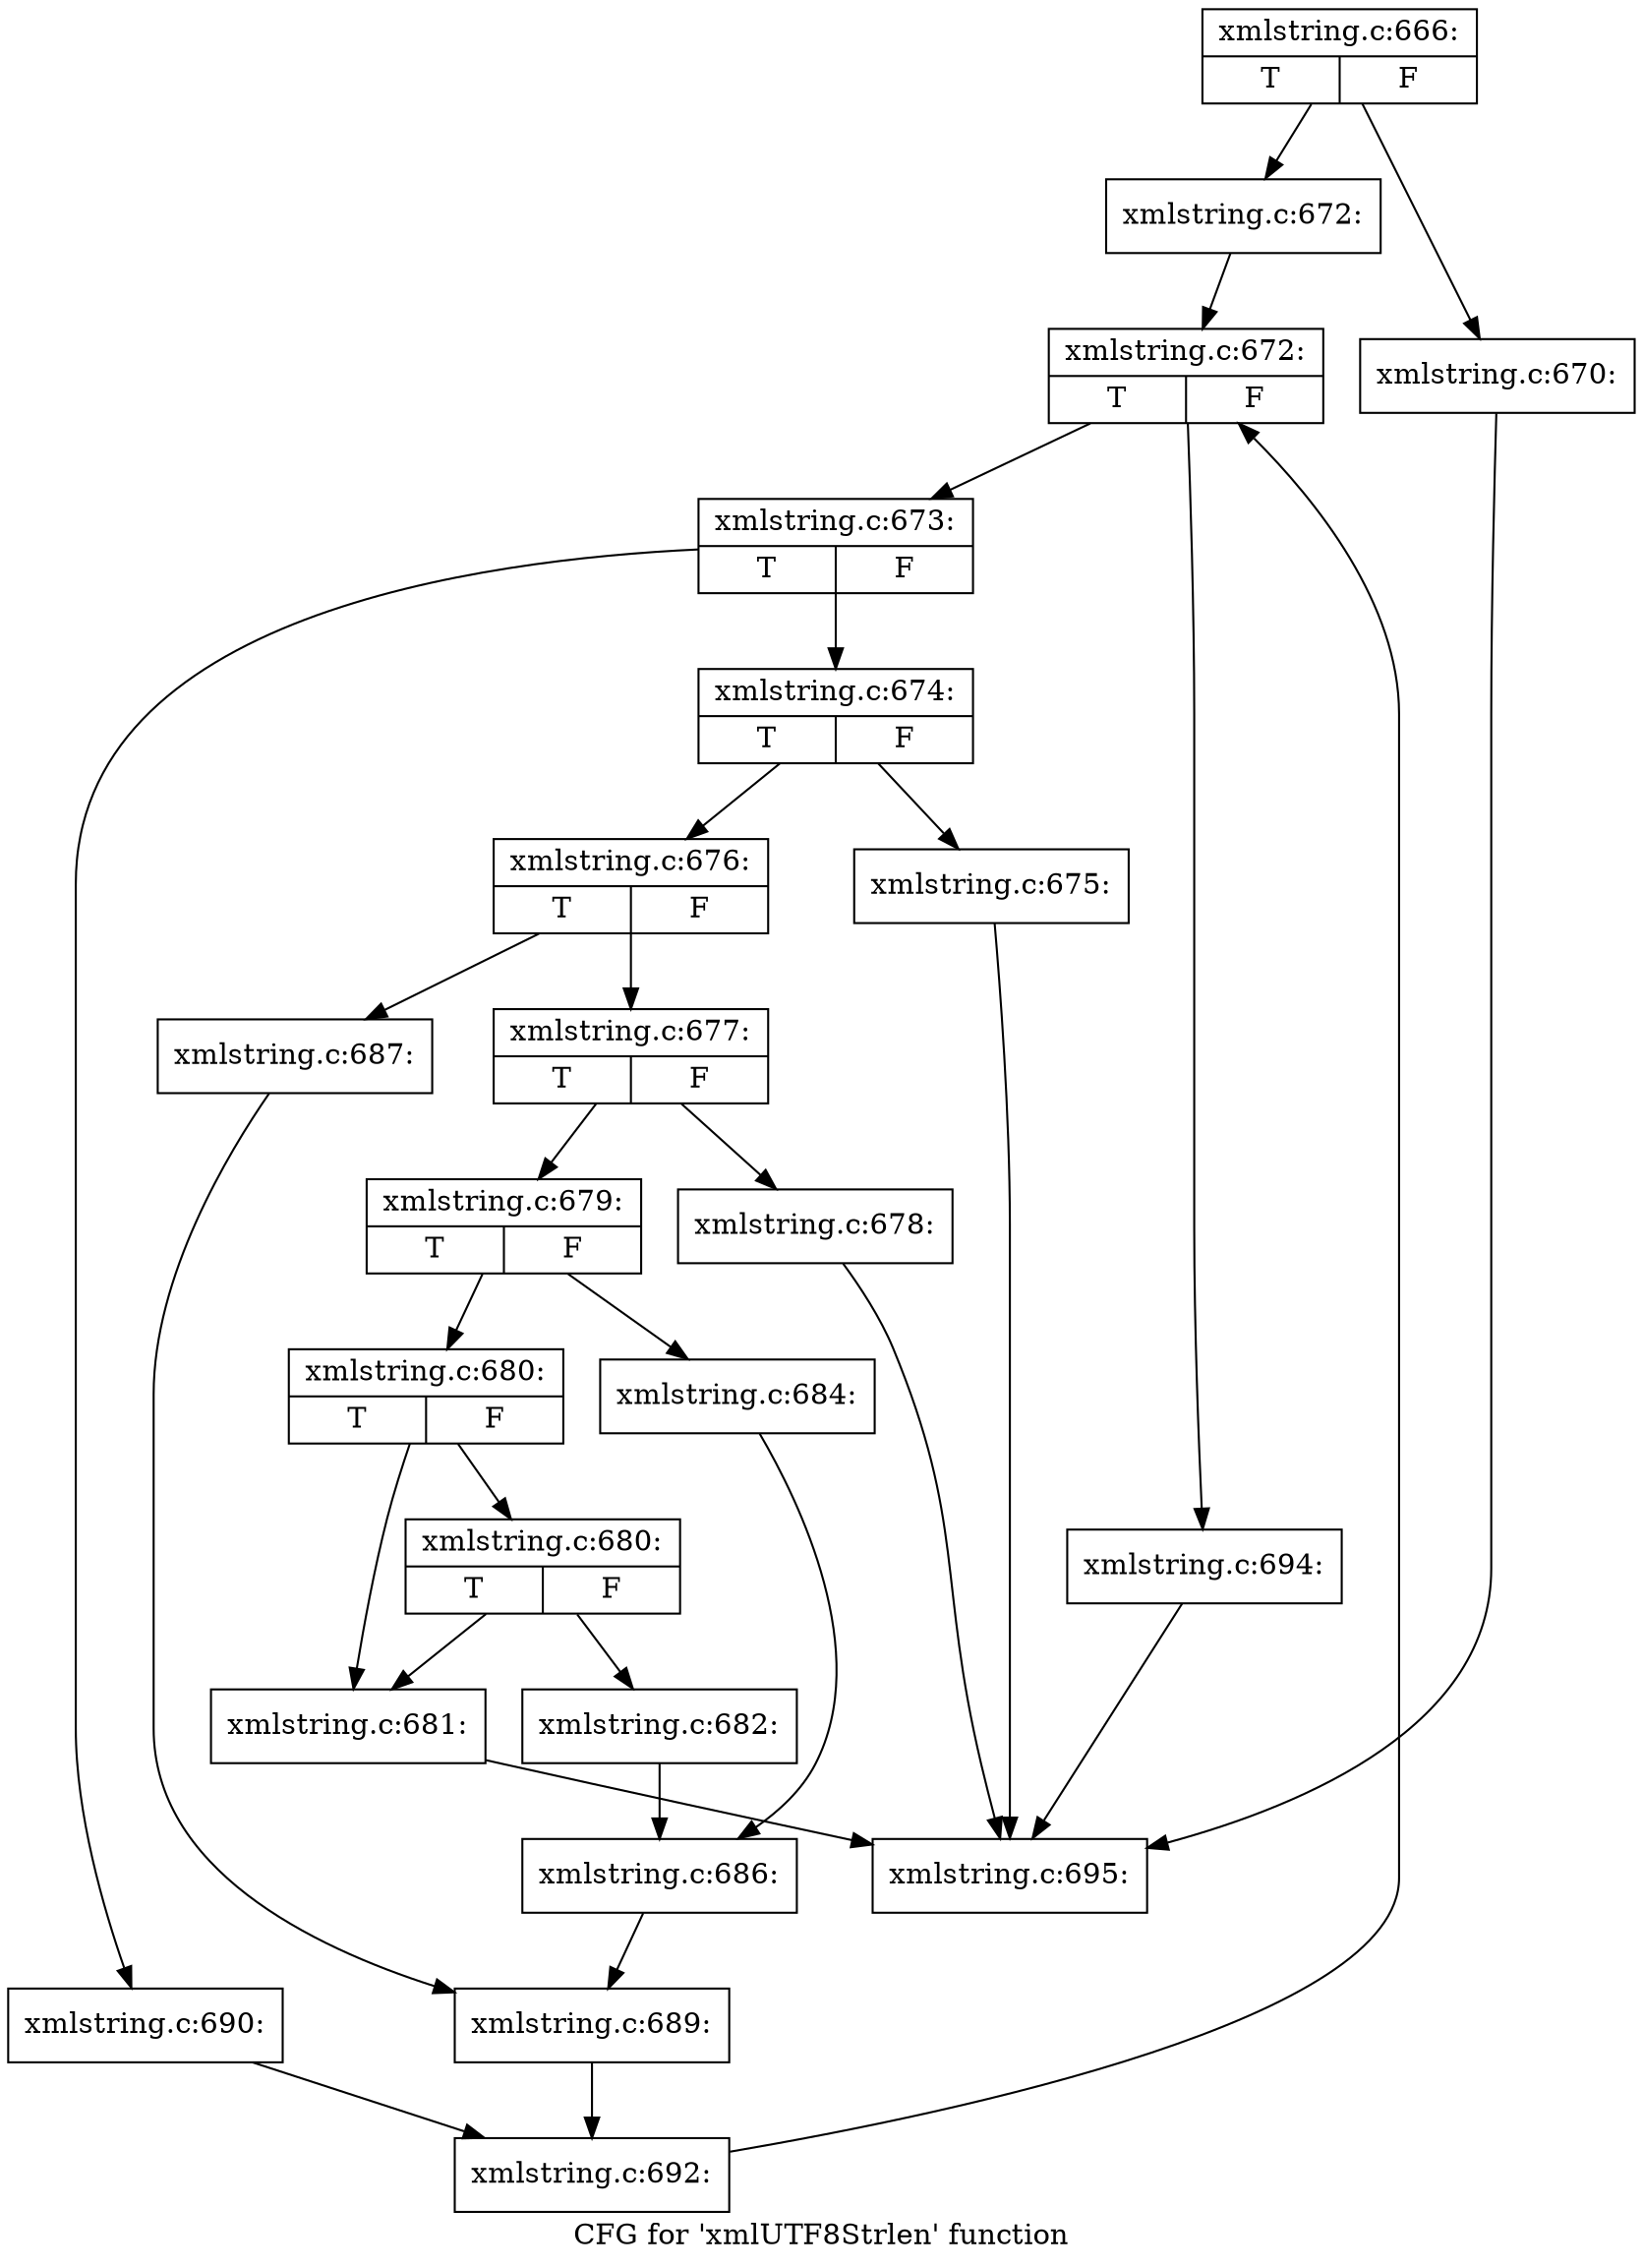 digraph "CFG for 'xmlUTF8Strlen' function" {
	label="CFG for 'xmlUTF8Strlen' function";

	Node0x55c23f829d50 [shape=record,label="{xmlstring.c:666:|{<s0>T|<s1>F}}"];
	Node0x55c23f829d50 -> Node0x55c23f82b000;
	Node0x55c23f829d50 -> Node0x55c23f82b050;
	Node0x55c23f82b000 [shape=record,label="{xmlstring.c:670:}"];
	Node0x55c23f82b000 -> Node0x55c23f829d00;
	Node0x55c23f82b050 [shape=record,label="{xmlstring.c:672:}"];
	Node0x55c23f82b050 -> Node0x55c23f82b4b0;
	Node0x55c23f82b4b0 [shape=record,label="{xmlstring.c:672:|{<s0>T|<s1>F}}"];
	Node0x55c23f82b4b0 -> Node0x55c23f82b920;
	Node0x55c23f82b4b0 -> Node0x55c23f82b690;
	Node0x55c23f82b920 [shape=record,label="{xmlstring.c:673:|{<s0>T|<s1>F}}"];
	Node0x55c23f82b920 -> Node0x55c23f82bb10;
	Node0x55c23f82b920 -> Node0x55c23f82bbb0;
	Node0x55c23f82bb10 [shape=record,label="{xmlstring.c:674:|{<s0>T|<s1>F}}"];
	Node0x55c23f82bb10 -> Node0x55c23f82c030;
	Node0x55c23f82bb10 -> Node0x55c23f82c080;
	Node0x55c23f82c030 [shape=record,label="{xmlstring.c:675:}"];
	Node0x55c23f82c030 -> Node0x55c23f829d00;
	Node0x55c23f82c080 [shape=record,label="{xmlstring.c:676:|{<s0>T|<s1>F}}"];
	Node0x55c23f82c080 -> Node0x55c23f82c810;
	Node0x55c23f82c080 -> Node0x55c23f82c8b0;
	Node0x55c23f82c810 [shape=record,label="{xmlstring.c:677:|{<s0>T|<s1>F}}"];
	Node0x55c23f82c810 -> Node0x55c23f82cf40;
	Node0x55c23f82c810 -> Node0x55c23f82cf90;
	Node0x55c23f82cf40 [shape=record,label="{xmlstring.c:678:}"];
	Node0x55c23f82cf40 -> Node0x55c23f829d00;
	Node0x55c23f82cf90 [shape=record,label="{xmlstring.c:679:|{<s0>T|<s1>F}}"];
	Node0x55c23f82cf90 -> Node0x55c23f82d6c0;
	Node0x55c23f82cf90 -> Node0x55c23f82d760;
	Node0x55c23f82d6c0 [shape=record,label="{xmlstring.c:680:|{<s0>T|<s1>F}}"];
	Node0x55c23f82d6c0 -> Node0x55c23f7c8af0;
	Node0x55c23f82d6c0 -> Node0x55c23f82ded0;
	Node0x55c23f82ded0 [shape=record,label="{xmlstring.c:680:|{<s0>T|<s1>F}}"];
	Node0x55c23f82ded0 -> Node0x55c23f7c8af0;
	Node0x55c23f82ded0 -> Node0x55c23f82de80;
	Node0x55c23f7c8af0 [shape=record,label="{xmlstring.c:681:}"];
	Node0x55c23f7c8af0 -> Node0x55c23f829d00;
	Node0x55c23f82de80 [shape=record,label="{xmlstring.c:682:}"];
	Node0x55c23f82de80 -> Node0x55c23f82d710;
	Node0x55c23f82d760 [shape=record,label="{xmlstring.c:684:}"];
	Node0x55c23f82d760 -> Node0x55c23f82d710;
	Node0x55c23f82d710 [shape=record,label="{xmlstring.c:686:}"];
	Node0x55c23f82d710 -> Node0x55c23f82c860;
	Node0x55c23f82c8b0 [shape=record,label="{xmlstring.c:687:}"];
	Node0x55c23f82c8b0 -> Node0x55c23f82c860;
	Node0x55c23f82c860 [shape=record,label="{xmlstring.c:689:}"];
	Node0x55c23f82c860 -> Node0x55c23f82bb60;
	Node0x55c23f82bbb0 [shape=record,label="{xmlstring.c:690:}"];
	Node0x55c23f82bbb0 -> Node0x55c23f82bb60;
	Node0x55c23f82bb60 [shape=record,label="{xmlstring.c:692:}"];
	Node0x55c23f82bb60 -> Node0x55c23f82b4b0;
	Node0x55c23f82b690 [shape=record,label="{xmlstring.c:694:}"];
	Node0x55c23f82b690 -> Node0x55c23f829d00;
	Node0x55c23f829d00 [shape=record,label="{xmlstring.c:695:}"];
}
